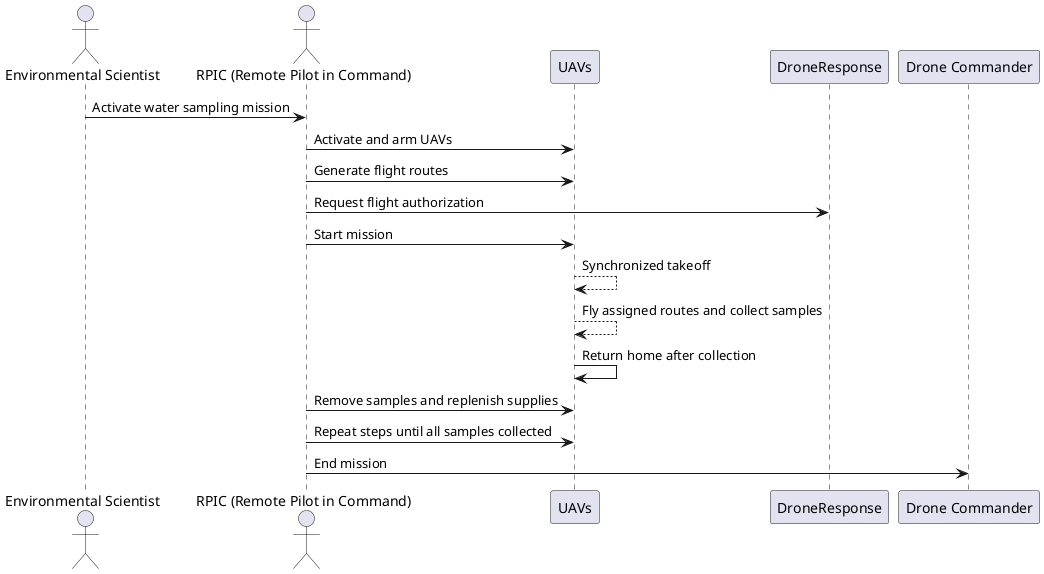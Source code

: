 @startuml "Environmental Sampling and Analysis"

actor "Environmental Scientist" as ES
actor "RPIC (Remote Pilot in Command)" as RPIC
participant "UAVs" as UAVs
participant "DroneResponse" as DR
participant "Drone Commander" as DC

ES -> RPIC: Activate water sampling mission
RPIC -> UAVs: Activate and arm UAVs
RPIC -> UAVs: Generate flight routes
RPIC -> DR: Request flight authorization
RPIC -> UAVs: Start mission
UAVs --> UAVs: Synchronized takeoff
UAVs --> UAVs: Fly assigned routes and collect samples
UAVs -> UAVs: Return home after collection
RPIC -> UAVs: Remove samples and replenish supplies
RPIC -> UAVs: Repeat steps until all samples collected
RPIC -> DC: End mission

@enduml
